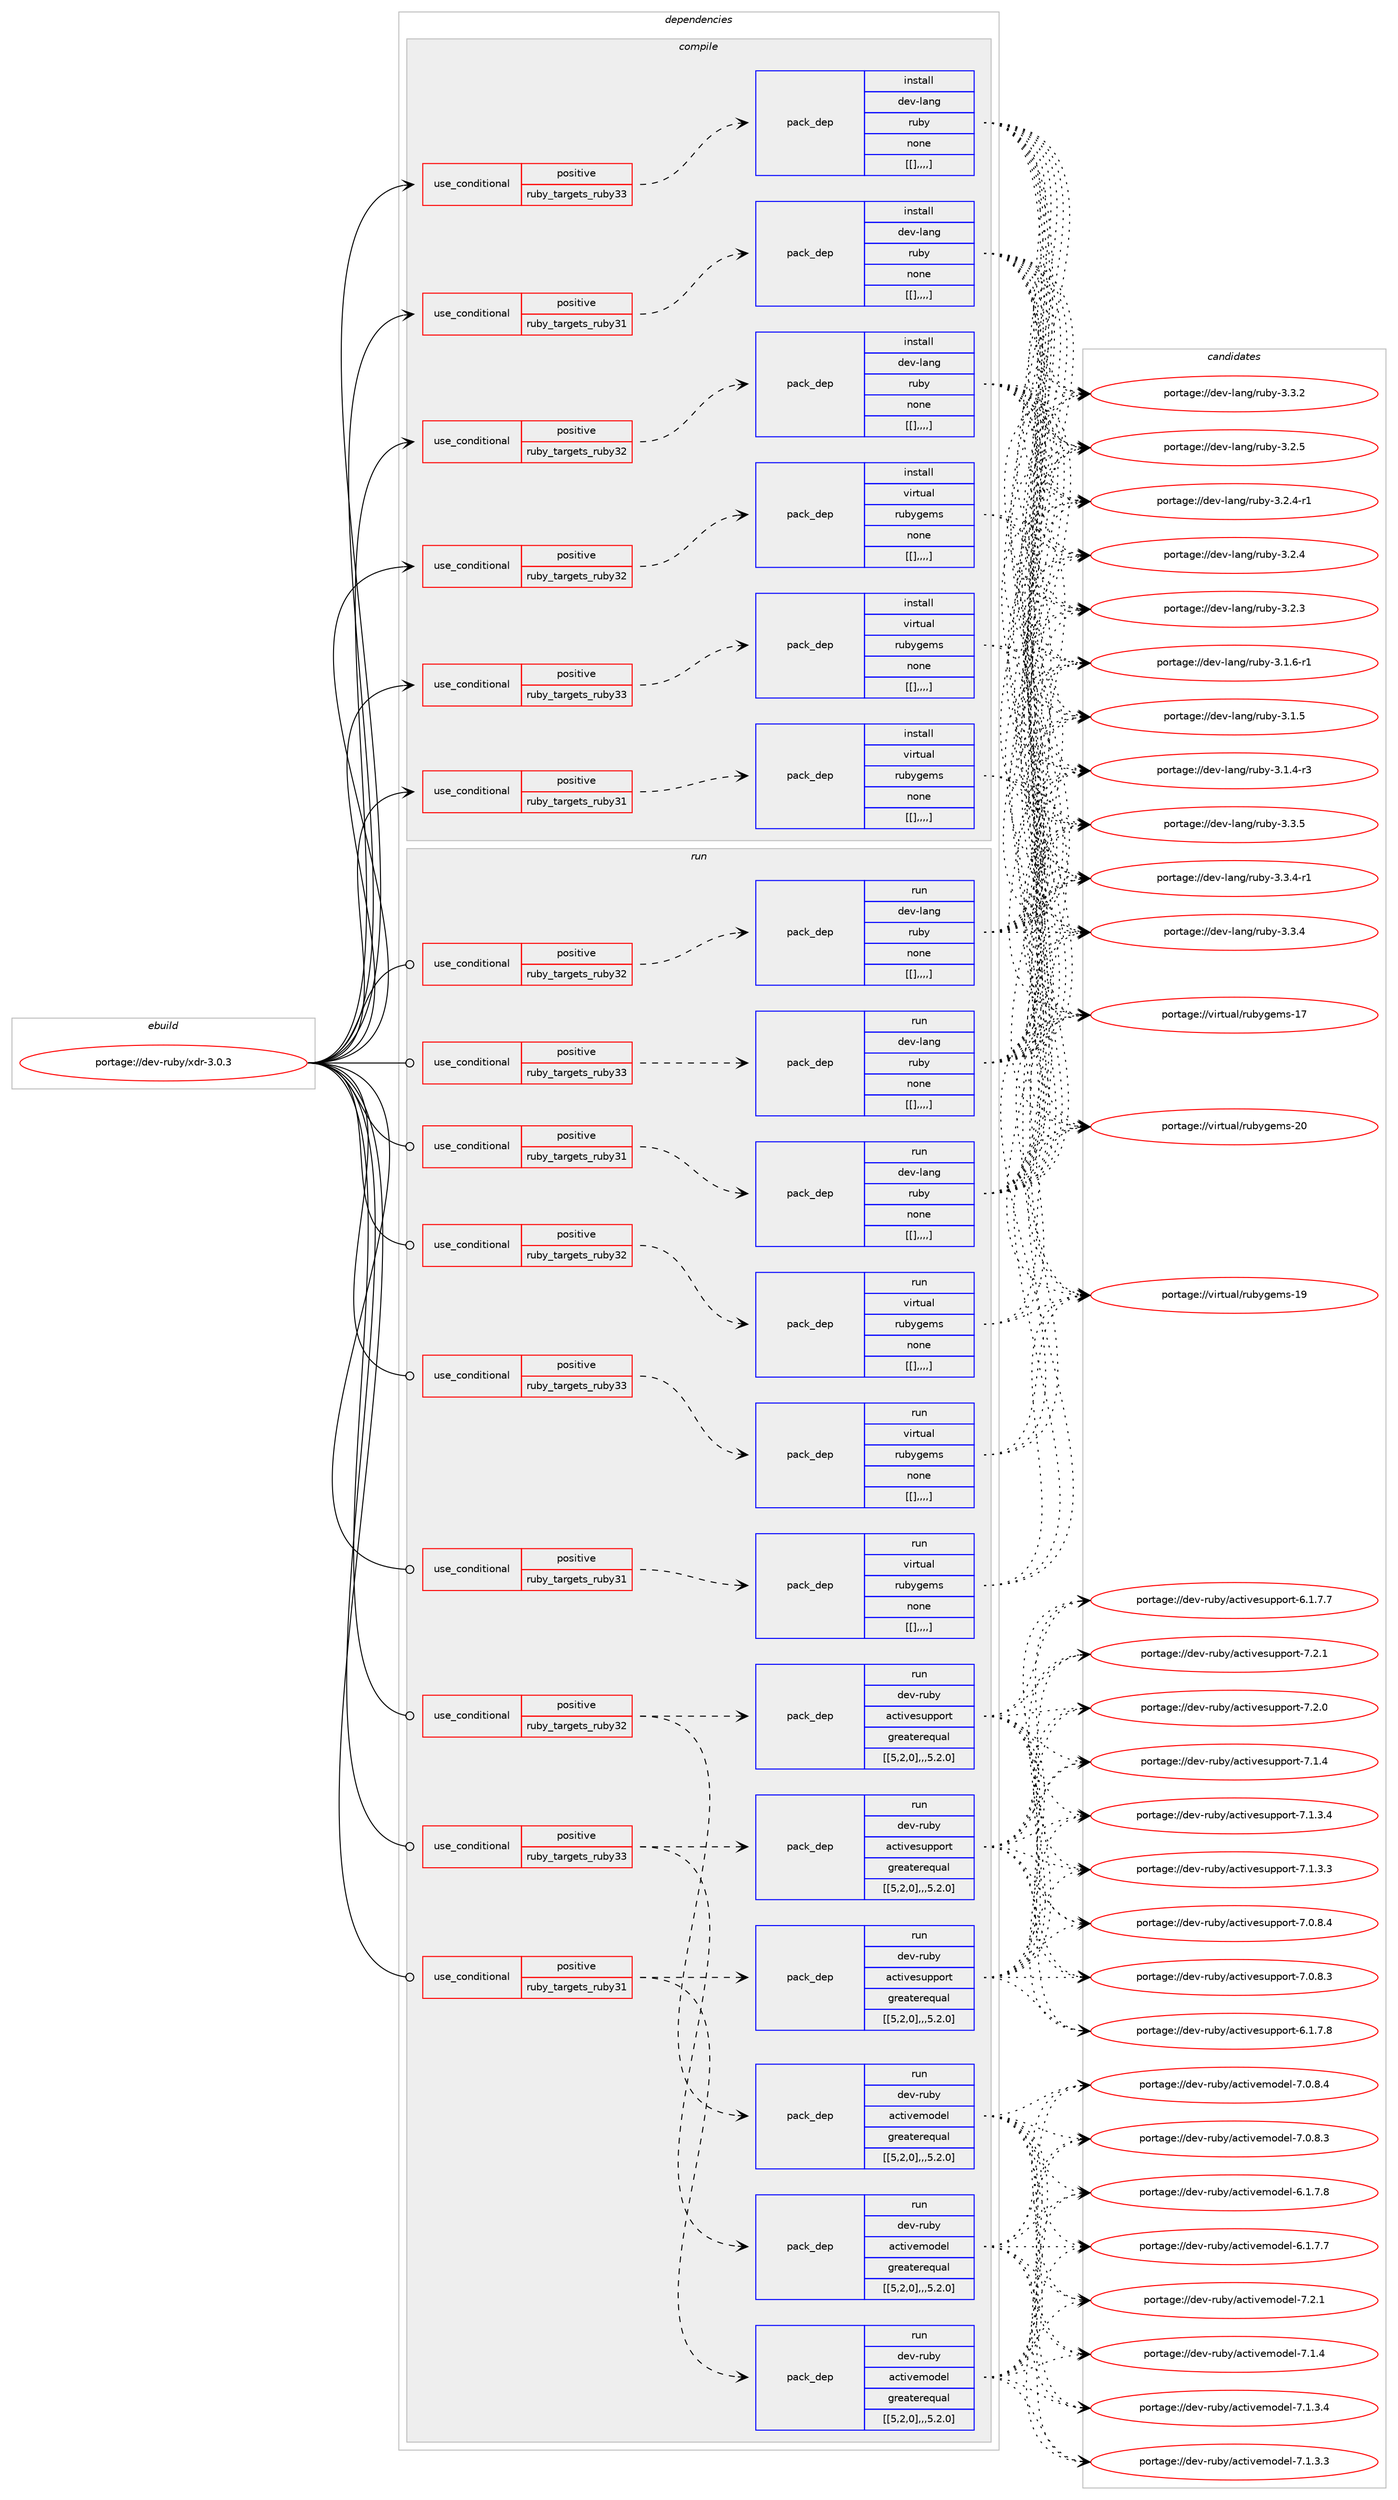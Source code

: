 digraph prolog {

# *************
# Graph options
# *************

newrank=true;
concentrate=true;
compound=true;
graph [rankdir=LR,fontname=Helvetica,fontsize=10,ranksep=1.5];#, ranksep=2.5, nodesep=0.2];
edge  [arrowhead=vee];
node  [fontname=Helvetica,fontsize=10];

# **********
# The ebuild
# **********

subgraph cluster_leftcol {
color=gray;
label=<<i>ebuild</i>>;
id [label="portage://dev-ruby/xdr-3.0.3", color=red, width=4, href="../dev-ruby/xdr-3.0.3.svg"];
}

# ****************
# The dependencies
# ****************

subgraph cluster_midcol {
color=gray;
label=<<i>dependencies</i>>;
subgraph cluster_compile {
fillcolor="#eeeeee";
style=filled;
label=<<i>compile</i>>;
subgraph cond60520 {
dependency211594 [label=<<TABLE BORDER="0" CELLBORDER="1" CELLSPACING="0" CELLPADDING="4"><TR><TD ROWSPAN="3" CELLPADDING="10">use_conditional</TD></TR><TR><TD>positive</TD></TR><TR><TD>ruby_targets_ruby31</TD></TR></TABLE>>, shape=none, color=red];
subgraph pack149691 {
dependency211595 [label=<<TABLE BORDER="0" CELLBORDER="1" CELLSPACING="0" CELLPADDING="4" WIDTH="220"><TR><TD ROWSPAN="6" CELLPADDING="30">pack_dep</TD></TR><TR><TD WIDTH="110">install</TD></TR><TR><TD>dev-lang</TD></TR><TR><TD>ruby</TD></TR><TR><TD>none</TD></TR><TR><TD>[[],,,,]</TD></TR></TABLE>>, shape=none, color=blue];
}
dependency211594:e -> dependency211595:w [weight=20,style="dashed",arrowhead="vee"];
}
id:e -> dependency211594:w [weight=20,style="solid",arrowhead="vee"];
subgraph cond60521 {
dependency211596 [label=<<TABLE BORDER="0" CELLBORDER="1" CELLSPACING="0" CELLPADDING="4"><TR><TD ROWSPAN="3" CELLPADDING="10">use_conditional</TD></TR><TR><TD>positive</TD></TR><TR><TD>ruby_targets_ruby31</TD></TR></TABLE>>, shape=none, color=red];
subgraph pack149692 {
dependency211597 [label=<<TABLE BORDER="0" CELLBORDER="1" CELLSPACING="0" CELLPADDING="4" WIDTH="220"><TR><TD ROWSPAN="6" CELLPADDING="30">pack_dep</TD></TR><TR><TD WIDTH="110">install</TD></TR><TR><TD>virtual</TD></TR><TR><TD>rubygems</TD></TR><TR><TD>none</TD></TR><TR><TD>[[],,,,]</TD></TR></TABLE>>, shape=none, color=blue];
}
dependency211596:e -> dependency211597:w [weight=20,style="dashed",arrowhead="vee"];
}
id:e -> dependency211596:w [weight=20,style="solid",arrowhead="vee"];
subgraph cond60522 {
dependency211598 [label=<<TABLE BORDER="0" CELLBORDER="1" CELLSPACING="0" CELLPADDING="4"><TR><TD ROWSPAN="3" CELLPADDING="10">use_conditional</TD></TR><TR><TD>positive</TD></TR><TR><TD>ruby_targets_ruby32</TD></TR></TABLE>>, shape=none, color=red];
subgraph pack149693 {
dependency211599 [label=<<TABLE BORDER="0" CELLBORDER="1" CELLSPACING="0" CELLPADDING="4" WIDTH="220"><TR><TD ROWSPAN="6" CELLPADDING="30">pack_dep</TD></TR><TR><TD WIDTH="110">install</TD></TR><TR><TD>dev-lang</TD></TR><TR><TD>ruby</TD></TR><TR><TD>none</TD></TR><TR><TD>[[],,,,]</TD></TR></TABLE>>, shape=none, color=blue];
}
dependency211598:e -> dependency211599:w [weight=20,style="dashed",arrowhead="vee"];
}
id:e -> dependency211598:w [weight=20,style="solid",arrowhead="vee"];
subgraph cond60523 {
dependency211600 [label=<<TABLE BORDER="0" CELLBORDER="1" CELLSPACING="0" CELLPADDING="4"><TR><TD ROWSPAN="3" CELLPADDING="10">use_conditional</TD></TR><TR><TD>positive</TD></TR><TR><TD>ruby_targets_ruby32</TD></TR></TABLE>>, shape=none, color=red];
subgraph pack149694 {
dependency211601 [label=<<TABLE BORDER="0" CELLBORDER="1" CELLSPACING="0" CELLPADDING="4" WIDTH="220"><TR><TD ROWSPAN="6" CELLPADDING="30">pack_dep</TD></TR><TR><TD WIDTH="110">install</TD></TR><TR><TD>virtual</TD></TR><TR><TD>rubygems</TD></TR><TR><TD>none</TD></TR><TR><TD>[[],,,,]</TD></TR></TABLE>>, shape=none, color=blue];
}
dependency211600:e -> dependency211601:w [weight=20,style="dashed",arrowhead="vee"];
}
id:e -> dependency211600:w [weight=20,style="solid",arrowhead="vee"];
subgraph cond60524 {
dependency211602 [label=<<TABLE BORDER="0" CELLBORDER="1" CELLSPACING="0" CELLPADDING="4"><TR><TD ROWSPAN="3" CELLPADDING="10">use_conditional</TD></TR><TR><TD>positive</TD></TR><TR><TD>ruby_targets_ruby33</TD></TR></TABLE>>, shape=none, color=red];
subgraph pack149695 {
dependency211603 [label=<<TABLE BORDER="0" CELLBORDER="1" CELLSPACING="0" CELLPADDING="4" WIDTH="220"><TR><TD ROWSPAN="6" CELLPADDING="30">pack_dep</TD></TR><TR><TD WIDTH="110">install</TD></TR><TR><TD>dev-lang</TD></TR><TR><TD>ruby</TD></TR><TR><TD>none</TD></TR><TR><TD>[[],,,,]</TD></TR></TABLE>>, shape=none, color=blue];
}
dependency211602:e -> dependency211603:w [weight=20,style="dashed",arrowhead="vee"];
}
id:e -> dependency211602:w [weight=20,style="solid",arrowhead="vee"];
subgraph cond60525 {
dependency211604 [label=<<TABLE BORDER="0" CELLBORDER="1" CELLSPACING="0" CELLPADDING="4"><TR><TD ROWSPAN="3" CELLPADDING="10">use_conditional</TD></TR><TR><TD>positive</TD></TR><TR><TD>ruby_targets_ruby33</TD></TR></TABLE>>, shape=none, color=red];
subgraph pack149696 {
dependency211605 [label=<<TABLE BORDER="0" CELLBORDER="1" CELLSPACING="0" CELLPADDING="4" WIDTH="220"><TR><TD ROWSPAN="6" CELLPADDING="30">pack_dep</TD></TR><TR><TD WIDTH="110">install</TD></TR><TR><TD>virtual</TD></TR><TR><TD>rubygems</TD></TR><TR><TD>none</TD></TR><TR><TD>[[],,,,]</TD></TR></TABLE>>, shape=none, color=blue];
}
dependency211604:e -> dependency211605:w [weight=20,style="dashed",arrowhead="vee"];
}
id:e -> dependency211604:w [weight=20,style="solid",arrowhead="vee"];
}
subgraph cluster_compileandrun {
fillcolor="#eeeeee";
style=filled;
label=<<i>compile and run</i>>;
}
subgraph cluster_run {
fillcolor="#eeeeee";
style=filled;
label=<<i>run</i>>;
subgraph cond60526 {
dependency211606 [label=<<TABLE BORDER="0" CELLBORDER="1" CELLSPACING="0" CELLPADDING="4"><TR><TD ROWSPAN="3" CELLPADDING="10">use_conditional</TD></TR><TR><TD>positive</TD></TR><TR><TD>ruby_targets_ruby31</TD></TR></TABLE>>, shape=none, color=red];
subgraph pack149697 {
dependency211607 [label=<<TABLE BORDER="0" CELLBORDER="1" CELLSPACING="0" CELLPADDING="4" WIDTH="220"><TR><TD ROWSPAN="6" CELLPADDING="30">pack_dep</TD></TR><TR><TD WIDTH="110">run</TD></TR><TR><TD>dev-lang</TD></TR><TR><TD>ruby</TD></TR><TR><TD>none</TD></TR><TR><TD>[[],,,,]</TD></TR></TABLE>>, shape=none, color=blue];
}
dependency211606:e -> dependency211607:w [weight=20,style="dashed",arrowhead="vee"];
}
id:e -> dependency211606:w [weight=20,style="solid",arrowhead="odot"];
subgraph cond60527 {
dependency211608 [label=<<TABLE BORDER="0" CELLBORDER="1" CELLSPACING="0" CELLPADDING="4"><TR><TD ROWSPAN="3" CELLPADDING="10">use_conditional</TD></TR><TR><TD>positive</TD></TR><TR><TD>ruby_targets_ruby31</TD></TR></TABLE>>, shape=none, color=red];
subgraph pack149698 {
dependency211609 [label=<<TABLE BORDER="0" CELLBORDER="1" CELLSPACING="0" CELLPADDING="4" WIDTH="220"><TR><TD ROWSPAN="6" CELLPADDING="30">pack_dep</TD></TR><TR><TD WIDTH="110">run</TD></TR><TR><TD>dev-ruby</TD></TR><TR><TD>activemodel</TD></TR><TR><TD>greaterequal</TD></TR><TR><TD>[[5,2,0],,,5.2.0]</TD></TR></TABLE>>, shape=none, color=blue];
}
dependency211608:e -> dependency211609:w [weight=20,style="dashed",arrowhead="vee"];
subgraph pack149699 {
dependency211610 [label=<<TABLE BORDER="0" CELLBORDER="1" CELLSPACING="0" CELLPADDING="4" WIDTH="220"><TR><TD ROWSPAN="6" CELLPADDING="30">pack_dep</TD></TR><TR><TD WIDTH="110">run</TD></TR><TR><TD>dev-ruby</TD></TR><TR><TD>activesupport</TD></TR><TR><TD>greaterequal</TD></TR><TR><TD>[[5,2,0],,,5.2.0]</TD></TR></TABLE>>, shape=none, color=blue];
}
dependency211608:e -> dependency211610:w [weight=20,style="dashed",arrowhead="vee"];
}
id:e -> dependency211608:w [weight=20,style="solid",arrowhead="odot"];
subgraph cond60528 {
dependency211611 [label=<<TABLE BORDER="0" CELLBORDER="1" CELLSPACING="0" CELLPADDING="4"><TR><TD ROWSPAN="3" CELLPADDING="10">use_conditional</TD></TR><TR><TD>positive</TD></TR><TR><TD>ruby_targets_ruby31</TD></TR></TABLE>>, shape=none, color=red];
subgraph pack149700 {
dependency211612 [label=<<TABLE BORDER="0" CELLBORDER="1" CELLSPACING="0" CELLPADDING="4" WIDTH="220"><TR><TD ROWSPAN="6" CELLPADDING="30">pack_dep</TD></TR><TR><TD WIDTH="110">run</TD></TR><TR><TD>virtual</TD></TR><TR><TD>rubygems</TD></TR><TR><TD>none</TD></TR><TR><TD>[[],,,,]</TD></TR></TABLE>>, shape=none, color=blue];
}
dependency211611:e -> dependency211612:w [weight=20,style="dashed",arrowhead="vee"];
}
id:e -> dependency211611:w [weight=20,style="solid",arrowhead="odot"];
subgraph cond60529 {
dependency211613 [label=<<TABLE BORDER="0" CELLBORDER="1" CELLSPACING="0" CELLPADDING="4"><TR><TD ROWSPAN="3" CELLPADDING="10">use_conditional</TD></TR><TR><TD>positive</TD></TR><TR><TD>ruby_targets_ruby32</TD></TR></TABLE>>, shape=none, color=red];
subgraph pack149701 {
dependency211614 [label=<<TABLE BORDER="0" CELLBORDER="1" CELLSPACING="0" CELLPADDING="4" WIDTH="220"><TR><TD ROWSPAN="6" CELLPADDING="30">pack_dep</TD></TR><TR><TD WIDTH="110">run</TD></TR><TR><TD>dev-lang</TD></TR><TR><TD>ruby</TD></TR><TR><TD>none</TD></TR><TR><TD>[[],,,,]</TD></TR></TABLE>>, shape=none, color=blue];
}
dependency211613:e -> dependency211614:w [weight=20,style="dashed",arrowhead="vee"];
}
id:e -> dependency211613:w [weight=20,style="solid",arrowhead="odot"];
subgraph cond60530 {
dependency211615 [label=<<TABLE BORDER="0" CELLBORDER="1" CELLSPACING="0" CELLPADDING="4"><TR><TD ROWSPAN="3" CELLPADDING="10">use_conditional</TD></TR><TR><TD>positive</TD></TR><TR><TD>ruby_targets_ruby32</TD></TR></TABLE>>, shape=none, color=red];
subgraph pack149702 {
dependency211616 [label=<<TABLE BORDER="0" CELLBORDER="1" CELLSPACING="0" CELLPADDING="4" WIDTH="220"><TR><TD ROWSPAN="6" CELLPADDING="30">pack_dep</TD></TR><TR><TD WIDTH="110">run</TD></TR><TR><TD>dev-ruby</TD></TR><TR><TD>activemodel</TD></TR><TR><TD>greaterequal</TD></TR><TR><TD>[[5,2,0],,,5.2.0]</TD></TR></TABLE>>, shape=none, color=blue];
}
dependency211615:e -> dependency211616:w [weight=20,style="dashed",arrowhead="vee"];
subgraph pack149703 {
dependency211617 [label=<<TABLE BORDER="0" CELLBORDER="1" CELLSPACING="0" CELLPADDING="4" WIDTH="220"><TR><TD ROWSPAN="6" CELLPADDING="30">pack_dep</TD></TR><TR><TD WIDTH="110">run</TD></TR><TR><TD>dev-ruby</TD></TR><TR><TD>activesupport</TD></TR><TR><TD>greaterequal</TD></TR><TR><TD>[[5,2,0],,,5.2.0]</TD></TR></TABLE>>, shape=none, color=blue];
}
dependency211615:e -> dependency211617:w [weight=20,style="dashed",arrowhead="vee"];
}
id:e -> dependency211615:w [weight=20,style="solid",arrowhead="odot"];
subgraph cond60531 {
dependency211618 [label=<<TABLE BORDER="0" CELLBORDER="1" CELLSPACING="0" CELLPADDING="4"><TR><TD ROWSPAN="3" CELLPADDING="10">use_conditional</TD></TR><TR><TD>positive</TD></TR><TR><TD>ruby_targets_ruby32</TD></TR></TABLE>>, shape=none, color=red];
subgraph pack149704 {
dependency211619 [label=<<TABLE BORDER="0" CELLBORDER="1" CELLSPACING="0" CELLPADDING="4" WIDTH="220"><TR><TD ROWSPAN="6" CELLPADDING="30">pack_dep</TD></TR><TR><TD WIDTH="110">run</TD></TR><TR><TD>virtual</TD></TR><TR><TD>rubygems</TD></TR><TR><TD>none</TD></TR><TR><TD>[[],,,,]</TD></TR></TABLE>>, shape=none, color=blue];
}
dependency211618:e -> dependency211619:w [weight=20,style="dashed",arrowhead="vee"];
}
id:e -> dependency211618:w [weight=20,style="solid",arrowhead="odot"];
subgraph cond60532 {
dependency211620 [label=<<TABLE BORDER="0" CELLBORDER="1" CELLSPACING="0" CELLPADDING="4"><TR><TD ROWSPAN="3" CELLPADDING="10">use_conditional</TD></TR><TR><TD>positive</TD></TR><TR><TD>ruby_targets_ruby33</TD></TR></TABLE>>, shape=none, color=red];
subgraph pack149705 {
dependency211621 [label=<<TABLE BORDER="0" CELLBORDER="1" CELLSPACING="0" CELLPADDING="4" WIDTH="220"><TR><TD ROWSPAN="6" CELLPADDING="30">pack_dep</TD></TR><TR><TD WIDTH="110">run</TD></TR><TR><TD>dev-lang</TD></TR><TR><TD>ruby</TD></TR><TR><TD>none</TD></TR><TR><TD>[[],,,,]</TD></TR></TABLE>>, shape=none, color=blue];
}
dependency211620:e -> dependency211621:w [weight=20,style="dashed",arrowhead="vee"];
}
id:e -> dependency211620:w [weight=20,style="solid",arrowhead="odot"];
subgraph cond60533 {
dependency211622 [label=<<TABLE BORDER="0" CELLBORDER="1" CELLSPACING="0" CELLPADDING="4"><TR><TD ROWSPAN="3" CELLPADDING="10">use_conditional</TD></TR><TR><TD>positive</TD></TR><TR><TD>ruby_targets_ruby33</TD></TR></TABLE>>, shape=none, color=red];
subgraph pack149706 {
dependency211623 [label=<<TABLE BORDER="0" CELLBORDER="1" CELLSPACING="0" CELLPADDING="4" WIDTH="220"><TR><TD ROWSPAN="6" CELLPADDING="30">pack_dep</TD></TR><TR><TD WIDTH="110">run</TD></TR><TR><TD>dev-ruby</TD></TR><TR><TD>activemodel</TD></TR><TR><TD>greaterequal</TD></TR><TR><TD>[[5,2,0],,,5.2.0]</TD></TR></TABLE>>, shape=none, color=blue];
}
dependency211622:e -> dependency211623:w [weight=20,style="dashed",arrowhead="vee"];
subgraph pack149707 {
dependency211624 [label=<<TABLE BORDER="0" CELLBORDER="1" CELLSPACING="0" CELLPADDING="4" WIDTH="220"><TR><TD ROWSPAN="6" CELLPADDING="30">pack_dep</TD></TR><TR><TD WIDTH="110">run</TD></TR><TR><TD>dev-ruby</TD></TR><TR><TD>activesupport</TD></TR><TR><TD>greaterequal</TD></TR><TR><TD>[[5,2,0],,,5.2.0]</TD></TR></TABLE>>, shape=none, color=blue];
}
dependency211622:e -> dependency211624:w [weight=20,style="dashed",arrowhead="vee"];
}
id:e -> dependency211622:w [weight=20,style="solid",arrowhead="odot"];
subgraph cond60534 {
dependency211625 [label=<<TABLE BORDER="0" CELLBORDER="1" CELLSPACING="0" CELLPADDING="4"><TR><TD ROWSPAN="3" CELLPADDING="10">use_conditional</TD></TR><TR><TD>positive</TD></TR><TR><TD>ruby_targets_ruby33</TD></TR></TABLE>>, shape=none, color=red];
subgraph pack149708 {
dependency211626 [label=<<TABLE BORDER="0" CELLBORDER="1" CELLSPACING="0" CELLPADDING="4" WIDTH="220"><TR><TD ROWSPAN="6" CELLPADDING="30">pack_dep</TD></TR><TR><TD WIDTH="110">run</TD></TR><TR><TD>virtual</TD></TR><TR><TD>rubygems</TD></TR><TR><TD>none</TD></TR><TR><TD>[[],,,,]</TD></TR></TABLE>>, shape=none, color=blue];
}
dependency211625:e -> dependency211626:w [weight=20,style="dashed",arrowhead="vee"];
}
id:e -> dependency211625:w [weight=20,style="solid",arrowhead="odot"];
}
}

# **************
# The candidates
# **************

subgraph cluster_choices {
rank=same;
color=gray;
label=<<i>candidates</i>>;

subgraph choice149691 {
color=black;
nodesep=1;
choice10010111845108971101034711411798121455146514653 [label="portage://dev-lang/ruby-3.3.5", color=red, width=4,href="../dev-lang/ruby-3.3.5.svg"];
choice100101118451089711010347114117981214551465146524511449 [label="portage://dev-lang/ruby-3.3.4-r1", color=red, width=4,href="../dev-lang/ruby-3.3.4-r1.svg"];
choice10010111845108971101034711411798121455146514652 [label="portage://dev-lang/ruby-3.3.4", color=red, width=4,href="../dev-lang/ruby-3.3.4.svg"];
choice10010111845108971101034711411798121455146514650 [label="portage://dev-lang/ruby-3.3.2", color=red, width=4,href="../dev-lang/ruby-3.3.2.svg"];
choice10010111845108971101034711411798121455146504653 [label="portage://dev-lang/ruby-3.2.5", color=red, width=4,href="../dev-lang/ruby-3.2.5.svg"];
choice100101118451089711010347114117981214551465046524511449 [label="portage://dev-lang/ruby-3.2.4-r1", color=red, width=4,href="../dev-lang/ruby-3.2.4-r1.svg"];
choice10010111845108971101034711411798121455146504652 [label="portage://dev-lang/ruby-3.2.4", color=red, width=4,href="../dev-lang/ruby-3.2.4.svg"];
choice10010111845108971101034711411798121455146504651 [label="portage://dev-lang/ruby-3.2.3", color=red, width=4,href="../dev-lang/ruby-3.2.3.svg"];
choice100101118451089711010347114117981214551464946544511449 [label="portage://dev-lang/ruby-3.1.6-r1", color=red, width=4,href="../dev-lang/ruby-3.1.6-r1.svg"];
choice10010111845108971101034711411798121455146494653 [label="portage://dev-lang/ruby-3.1.5", color=red, width=4,href="../dev-lang/ruby-3.1.5.svg"];
choice100101118451089711010347114117981214551464946524511451 [label="portage://dev-lang/ruby-3.1.4-r3", color=red, width=4,href="../dev-lang/ruby-3.1.4-r3.svg"];
dependency211595:e -> choice10010111845108971101034711411798121455146514653:w [style=dotted,weight="100"];
dependency211595:e -> choice100101118451089711010347114117981214551465146524511449:w [style=dotted,weight="100"];
dependency211595:e -> choice10010111845108971101034711411798121455146514652:w [style=dotted,weight="100"];
dependency211595:e -> choice10010111845108971101034711411798121455146514650:w [style=dotted,weight="100"];
dependency211595:e -> choice10010111845108971101034711411798121455146504653:w [style=dotted,weight="100"];
dependency211595:e -> choice100101118451089711010347114117981214551465046524511449:w [style=dotted,weight="100"];
dependency211595:e -> choice10010111845108971101034711411798121455146504652:w [style=dotted,weight="100"];
dependency211595:e -> choice10010111845108971101034711411798121455146504651:w [style=dotted,weight="100"];
dependency211595:e -> choice100101118451089711010347114117981214551464946544511449:w [style=dotted,weight="100"];
dependency211595:e -> choice10010111845108971101034711411798121455146494653:w [style=dotted,weight="100"];
dependency211595:e -> choice100101118451089711010347114117981214551464946524511451:w [style=dotted,weight="100"];
}
subgraph choice149692 {
color=black;
nodesep=1;
choice118105114116117971084711411798121103101109115455048 [label="portage://virtual/rubygems-20", color=red, width=4,href="../virtual/rubygems-20.svg"];
choice118105114116117971084711411798121103101109115454957 [label="portage://virtual/rubygems-19", color=red, width=4,href="../virtual/rubygems-19.svg"];
choice118105114116117971084711411798121103101109115454955 [label="portage://virtual/rubygems-17", color=red, width=4,href="../virtual/rubygems-17.svg"];
dependency211597:e -> choice118105114116117971084711411798121103101109115455048:w [style=dotted,weight="100"];
dependency211597:e -> choice118105114116117971084711411798121103101109115454957:w [style=dotted,weight="100"];
dependency211597:e -> choice118105114116117971084711411798121103101109115454955:w [style=dotted,weight="100"];
}
subgraph choice149693 {
color=black;
nodesep=1;
choice10010111845108971101034711411798121455146514653 [label="portage://dev-lang/ruby-3.3.5", color=red, width=4,href="../dev-lang/ruby-3.3.5.svg"];
choice100101118451089711010347114117981214551465146524511449 [label="portage://dev-lang/ruby-3.3.4-r1", color=red, width=4,href="../dev-lang/ruby-3.3.4-r1.svg"];
choice10010111845108971101034711411798121455146514652 [label="portage://dev-lang/ruby-3.3.4", color=red, width=4,href="../dev-lang/ruby-3.3.4.svg"];
choice10010111845108971101034711411798121455146514650 [label="portage://dev-lang/ruby-3.3.2", color=red, width=4,href="../dev-lang/ruby-3.3.2.svg"];
choice10010111845108971101034711411798121455146504653 [label="portage://dev-lang/ruby-3.2.5", color=red, width=4,href="../dev-lang/ruby-3.2.5.svg"];
choice100101118451089711010347114117981214551465046524511449 [label="portage://dev-lang/ruby-3.2.4-r1", color=red, width=4,href="../dev-lang/ruby-3.2.4-r1.svg"];
choice10010111845108971101034711411798121455146504652 [label="portage://dev-lang/ruby-3.2.4", color=red, width=4,href="../dev-lang/ruby-3.2.4.svg"];
choice10010111845108971101034711411798121455146504651 [label="portage://dev-lang/ruby-3.2.3", color=red, width=4,href="../dev-lang/ruby-3.2.3.svg"];
choice100101118451089711010347114117981214551464946544511449 [label="portage://dev-lang/ruby-3.1.6-r1", color=red, width=4,href="../dev-lang/ruby-3.1.6-r1.svg"];
choice10010111845108971101034711411798121455146494653 [label="portage://dev-lang/ruby-3.1.5", color=red, width=4,href="../dev-lang/ruby-3.1.5.svg"];
choice100101118451089711010347114117981214551464946524511451 [label="portage://dev-lang/ruby-3.1.4-r3", color=red, width=4,href="../dev-lang/ruby-3.1.4-r3.svg"];
dependency211599:e -> choice10010111845108971101034711411798121455146514653:w [style=dotted,weight="100"];
dependency211599:e -> choice100101118451089711010347114117981214551465146524511449:w [style=dotted,weight="100"];
dependency211599:e -> choice10010111845108971101034711411798121455146514652:w [style=dotted,weight="100"];
dependency211599:e -> choice10010111845108971101034711411798121455146514650:w [style=dotted,weight="100"];
dependency211599:e -> choice10010111845108971101034711411798121455146504653:w [style=dotted,weight="100"];
dependency211599:e -> choice100101118451089711010347114117981214551465046524511449:w [style=dotted,weight="100"];
dependency211599:e -> choice10010111845108971101034711411798121455146504652:w [style=dotted,weight="100"];
dependency211599:e -> choice10010111845108971101034711411798121455146504651:w [style=dotted,weight="100"];
dependency211599:e -> choice100101118451089711010347114117981214551464946544511449:w [style=dotted,weight="100"];
dependency211599:e -> choice10010111845108971101034711411798121455146494653:w [style=dotted,weight="100"];
dependency211599:e -> choice100101118451089711010347114117981214551464946524511451:w [style=dotted,weight="100"];
}
subgraph choice149694 {
color=black;
nodesep=1;
choice118105114116117971084711411798121103101109115455048 [label="portage://virtual/rubygems-20", color=red, width=4,href="../virtual/rubygems-20.svg"];
choice118105114116117971084711411798121103101109115454957 [label="portage://virtual/rubygems-19", color=red, width=4,href="../virtual/rubygems-19.svg"];
choice118105114116117971084711411798121103101109115454955 [label="portage://virtual/rubygems-17", color=red, width=4,href="../virtual/rubygems-17.svg"];
dependency211601:e -> choice118105114116117971084711411798121103101109115455048:w [style=dotted,weight="100"];
dependency211601:e -> choice118105114116117971084711411798121103101109115454957:w [style=dotted,weight="100"];
dependency211601:e -> choice118105114116117971084711411798121103101109115454955:w [style=dotted,weight="100"];
}
subgraph choice149695 {
color=black;
nodesep=1;
choice10010111845108971101034711411798121455146514653 [label="portage://dev-lang/ruby-3.3.5", color=red, width=4,href="../dev-lang/ruby-3.3.5.svg"];
choice100101118451089711010347114117981214551465146524511449 [label="portage://dev-lang/ruby-3.3.4-r1", color=red, width=4,href="../dev-lang/ruby-3.3.4-r1.svg"];
choice10010111845108971101034711411798121455146514652 [label="portage://dev-lang/ruby-3.3.4", color=red, width=4,href="../dev-lang/ruby-3.3.4.svg"];
choice10010111845108971101034711411798121455146514650 [label="portage://dev-lang/ruby-3.3.2", color=red, width=4,href="../dev-lang/ruby-3.3.2.svg"];
choice10010111845108971101034711411798121455146504653 [label="portage://dev-lang/ruby-3.2.5", color=red, width=4,href="../dev-lang/ruby-3.2.5.svg"];
choice100101118451089711010347114117981214551465046524511449 [label="portage://dev-lang/ruby-3.2.4-r1", color=red, width=4,href="../dev-lang/ruby-3.2.4-r1.svg"];
choice10010111845108971101034711411798121455146504652 [label="portage://dev-lang/ruby-3.2.4", color=red, width=4,href="../dev-lang/ruby-3.2.4.svg"];
choice10010111845108971101034711411798121455146504651 [label="portage://dev-lang/ruby-3.2.3", color=red, width=4,href="../dev-lang/ruby-3.2.3.svg"];
choice100101118451089711010347114117981214551464946544511449 [label="portage://dev-lang/ruby-3.1.6-r1", color=red, width=4,href="../dev-lang/ruby-3.1.6-r1.svg"];
choice10010111845108971101034711411798121455146494653 [label="portage://dev-lang/ruby-3.1.5", color=red, width=4,href="../dev-lang/ruby-3.1.5.svg"];
choice100101118451089711010347114117981214551464946524511451 [label="portage://dev-lang/ruby-3.1.4-r3", color=red, width=4,href="../dev-lang/ruby-3.1.4-r3.svg"];
dependency211603:e -> choice10010111845108971101034711411798121455146514653:w [style=dotted,weight="100"];
dependency211603:e -> choice100101118451089711010347114117981214551465146524511449:w [style=dotted,weight="100"];
dependency211603:e -> choice10010111845108971101034711411798121455146514652:w [style=dotted,weight="100"];
dependency211603:e -> choice10010111845108971101034711411798121455146514650:w [style=dotted,weight="100"];
dependency211603:e -> choice10010111845108971101034711411798121455146504653:w [style=dotted,weight="100"];
dependency211603:e -> choice100101118451089711010347114117981214551465046524511449:w [style=dotted,weight="100"];
dependency211603:e -> choice10010111845108971101034711411798121455146504652:w [style=dotted,weight="100"];
dependency211603:e -> choice10010111845108971101034711411798121455146504651:w [style=dotted,weight="100"];
dependency211603:e -> choice100101118451089711010347114117981214551464946544511449:w [style=dotted,weight="100"];
dependency211603:e -> choice10010111845108971101034711411798121455146494653:w [style=dotted,weight="100"];
dependency211603:e -> choice100101118451089711010347114117981214551464946524511451:w [style=dotted,weight="100"];
}
subgraph choice149696 {
color=black;
nodesep=1;
choice118105114116117971084711411798121103101109115455048 [label="portage://virtual/rubygems-20", color=red, width=4,href="../virtual/rubygems-20.svg"];
choice118105114116117971084711411798121103101109115454957 [label="portage://virtual/rubygems-19", color=red, width=4,href="../virtual/rubygems-19.svg"];
choice118105114116117971084711411798121103101109115454955 [label="portage://virtual/rubygems-17", color=red, width=4,href="../virtual/rubygems-17.svg"];
dependency211605:e -> choice118105114116117971084711411798121103101109115455048:w [style=dotted,weight="100"];
dependency211605:e -> choice118105114116117971084711411798121103101109115454957:w [style=dotted,weight="100"];
dependency211605:e -> choice118105114116117971084711411798121103101109115454955:w [style=dotted,weight="100"];
}
subgraph choice149697 {
color=black;
nodesep=1;
choice10010111845108971101034711411798121455146514653 [label="portage://dev-lang/ruby-3.3.5", color=red, width=4,href="../dev-lang/ruby-3.3.5.svg"];
choice100101118451089711010347114117981214551465146524511449 [label="portage://dev-lang/ruby-3.3.4-r1", color=red, width=4,href="../dev-lang/ruby-3.3.4-r1.svg"];
choice10010111845108971101034711411798121455146514652 [label="portage://dev-lang/ruby-3.3.4", color=red, width=4,href="../dev-lang/ruby-3.3.4.svg"];
choice10010111845108971101034711411798121455146514650 [label="portage://dev-lang/ruby-3.3.2", color=red, width=4,href="../dev-lang/ruby-3.3.2.svg"];
choice10010111845108971101034711411798121455146504653 [label="portage://dev-lang/ruby-3.2.5", color=red, width=4,href="../dev-lang/ruby-3.2.5.svg"];
choice100101118451089711010347114117981214551465046524511449 [label="portage://dev-lang/ruby-3.2.4-r1", color=red, width=4,href="../dev-lang/ruby-3.2.4-r1.svg"];
choice10010111845108971101034711411798121455146504652 [label="portage://dev-lang/ruby-3.2.4", color=red, width=4,href="../dev-lang/ruby-3.2.4.svg"];
choice10010111845108971101034711411798121455146504651 [label="portage://dev-lang/ruby-3.2.3", color=red, width=4,href="../dev-lang/ruby-3.2.3.svg"];
choice100101118451089711010347114117981214551464946544511449 [label="portage://dev-lang/ruby-3.1.6-r1", color=red, width=4,href="../dev-lang/ruby-3.1.6-r1.svg"];
choice10010111845108971101034711411798121455146494653 [label="portage://dev-lang/ruby-3.1.5", color=red, width=4,href="../dev-lang/ruby-3.1.5.svg"];
choice100101118451089711010347114117981214551464946524511451 [label="portage://dev-lang/ruby-3.1.4-r3", color=red, width=4,href="../dev-lang/ruby-3.1.4-r3.svg"];
dependency211607:e -> choice10010111845108971101034711411798121455146514653:w [style=dotted,weight="100"];
dependency211607:e -> choice100101118451089711010347114117981214551465146524511449:w [style=dotted,weight="100"];
dependency211607:e -> choice10010111845108971101034711411798121455146514652:w [style=dotted,weight="100"];
dependency211607:e -> choice10010111845108971101034711411798121455146514650:w [style=dotted,weight="100"];
dependency211607:e -> choice10010111845108971101034711411798121455146504653:w [style=dotted,weight="100"];
dependency211607:e -> choice100101118451089711010347114117981214551465046524511449:w [style=dotted,weight="100"];
dependency211607:e -> choice10010111845108971101034711411798121455146504652:w [style=dotted,weight="100"];
dependency211607:e -> choice10010111845108971101034711411798121455146504651:w [style=dotted,weight="100"];
dependency211607:e -> choice100101118451089711010347114117981214551464946544511449:w [style=dotted,weight="100"];
dependency211607:e -> choice10010111845108971101034711411798121455146494653:w [style=dotted,weight="100"];
dependency211607:e -> choice100101118451089711010347114117981214551464946524511451:w [style=dotted,weight="100"];
}
subgraph choice149698 {
color=black;
nodesep=1;
choice1001011184511411798121479799116105118101109111100101108455546504649 [label="portage://dev-ruby/activemodel-7.2.1", color=red, width=4,href="../dev-ruby/activemodel-7.2.1.svg"];
choice1001011184511411798121479799116105118101109111100101108455546494652 [label="portage://dev-ruby/activemodel-7.1.4", color=red, width=4,href="../dev-ruby/activemodel-7.1.4.svg"];
choice10010111845114117981214797991161051181011091111001011084555464946514652 [label="portage://dev-ruby/activemodel-7.1.3.4", color=red, width=4,href="../dev-ruby/activemodel-7.1.3.4.svg"];
choice10010111845114117981214797991161051181011091111001011084555464946514651 [label="portage://dev-ruby/activemodel-7.1.3.3", color=red, width=4,href="../dev-ruby/activemodel-7.1.3.3.svg"];
choice10010111845114117981214797991161051181011091111001011084555464846564652 [label="portage://dev-ruby/activemodel-7.0.8.4", color=red, width=4,href="../dev-ruby/activemodel-7.0.8.4.svg"];
choice10010111845114117981214797991161051181011091111001011084555464846564651 [label="portage://dev-ruby/activemodel-7.0.8.3", color=red, width=4,href="../dev-ruby/activemodel-7.0.8.3.svg"];
choice10010111845114117981214797991161051181011091111001011084554464946554656 [label="portage://dev-ruby/activemodel-6.1.7.8", color=red, width=4,href="../dev-ruby/activemodel-6.1.7.8.svg"];
choice10010111845114117981214797991161051181011091111001011084554464946554655 [label="portage://dev-ruby/activemodel-6.1.7.7", color=red, width=4,href="../dev-ruby/activemodel-6.1.7.7.svg"];
dependency211609:e -> choice1001011184511411798121479799116105118101109111100101108455546504649:w [style=dotted,weight="100"];
dependency211609:e -> choice1001011184511411798121479799116105118101109111100101108455546494652:w [style=dotted,weight="100"];
dependency211609:e -> choice10010111845114117981214797991161051181011091111001011084555464946514652:w [style=dotted,weight="100"];
dependency211609:e -> choice10010111845114117981214797991161051181011091111001011084555464946514651:w [style=dotted,weight="100"];
dependency211609:e -> choice10010111845114117981214797991161051181011091111001011084555464846564652:w [style=dotted,weight="100"];
dependency211609:e -> choice10010111845114117981214797991161051181011091111001011084555464846564651:w [style=dotted,weight="100"];
dependency211609:e -> choice10010111845114117981214797991161051181011091111001011084554464946554656:w [style=dotted,weight="100"];
dependency211609:e -> choice10010111845114117981214797991161051181011091111001011084554464946554655:w [style=dotted,weight="100"];
}
subgraph choice149699 {
color=black;
nodesep=1;
choice1001011184511411798121479799116105118101115117112112111114116455546504649 [label="portage://dev-ruby/activesupport-7.2.1", color=red, width=4,href="../dev-ruby/activesupport-7.2.1.svg"];
choice1001011184511411798121479799116105118101115117112112111114116455546504648 [label="portage://dev-ruby/activesupport-7.2.0", color=red, width=4,href="../dev-ruby/activesupport-7.2.0.svg"];
choice1001011184511411798121479799116105118101115117112112111114116455546494652 [label="portage://dev-ruby/activesupport-7.1.4", color=red, width=4,href="../dev-ruby/activesupport-7.1.4.svg"];
choice10010111845114117981214797991161051181011151171121121111141164555464946514652 [label="portage://dev-ruby/activesupport-7.1.3.4", color=red, width=4,href="../dev-ruby/activesupport-7.1.3.4.svg"];
choice10010111845114117981214797991161051181011151171121121111141164555464946514651 [label="portage://dev-ruby/activesupport-7.1.3.3", color=red, width=4,href="../dev-ruby/activesupport-7.1.3.3.svg"];
choice10010111845114117981214797991161051181011151171121121111141164555464846564652 [label="portage://dev-ruby/activesupport-7.0.8.4", color=red, width=4,href="../dev-ruby/activesupport-7.0.8.4.svg"];
choice10010111845114117981214797991161051181011151171121121111141164555464846564651 [label="portage://dev-ruby/activesupport-7.0.8.3", color=red, width=4,href="../dev-ruby/activesupport-7.0.8.3.svg"];
choice10010111845114117981214797991161051181011151171121121111141164554464946554656 [label="portage://dev-ruby/activesupport-6.1.7.8", color=red, width=4,href="../dev-ruby/activesupport-6.1.7.8.svg"];
choice10010111845114117981214797991161051181011151171121121111141164554464946554655 [label="portage://dev-ruby/activesupport-6.1.7.7", color=red, width=4,href="../dev-ruby/activesupport-6.1.7.7.svg"];
dependency211610:e -> choice1001011184511411798121479799116105118101115117112112111114116455546504649:w [style=dotted,weight="100"];
dependency211610:e -> choice1001011184511411798121479799116105118101115117112112111114116455546504648:w [style=dotted,weight="100"];
dependency211610:e -> choice1001011184511411798121479799116105118101115117112112111114116455546494652:w [style=dotted,weight="100"];
dependency211610:e -> choice10010111845114117981214797991161051181011151171121121111141164555464946514652:w [style=dotted,weight="100"];
dependency211610:e -> choice10010111845114117981214797991161051181011151171121121111141164555464946514651:w [style=dotted,weight="100"];
dependency211610:e -> choice10010111845114117981214797991161051181011151171121121111141164555464846564652:w [style=dotted,weight="100"];
dependency211610:e -> choice10010111845114117981214797991161051181011151171121121111141164555464846564651:w [style=dotted,weight="100"];
dependency211610:e -> choice10010111845114117981214797991161051181011151171121121111141164554464946554656:w [style=dotted,weight="100"];
dependency211610:e -> choice10010111845114117981214797991161051181011151171121121111141164554464946554655:w [style=dotted,weight="100"];
}
subgraph choice149700 {
color=black;
nodesep=1;
choice118105114116117971084711411798121103101109115455048 [label="portage://virtual/rubygems-20", color=red, width=4,href="../virtual/rubygems-20.svg"];
choice118105114116117971084711411798121103101109115454957 [label="portage://virtual/rubygems-19", color=red, width=4,href="../virtual/rubygems-19.svg"];
choice118105114116117971084711411798121103101109115454955 [label="portage://virtual/rubygems-17", color=red, width=4,href="../virtual/rubygems-17.svg"];
dependency211612:e -> choice118105114116117971084711411798121103101109115455048:w [style=dotted,weight="100"];
dependency211612:e -> choice118105114116117971084711411798121103101109115454957:w [style=dotted,weight="100"];
dependency211612:e -> choice118105114116117971084711411798121103101109115454955:w [style=dotted,weight="100"];
}
subgraph choice149701 {
color=black;
nodesep=1;
choice10010111845108971101034711411798121455146514653 [label="portage://dev-lang/ruby-3.3.5", color=red, width=4,href="../dev-lang/ruby-3.3.5.svg"];
choice100101118451089711010347114117981214551465146524511449 [label="portage://dev-lang/ruby-3.3.4-r1", color=red, width=4,href="../dev-lang/ruby-3.3.4-r1.svg"];
choice10010111845108971101034711411798121455146514652 [label="portage://dev-lang/ruby-3.3.4", color=red, width=4,href="../dev-lang/ruby-3.3.4.svg"];
choice10010111845108971101034711411798121455146514650 [label="portage://dev-lang/ruby-3.3.2", color=red, width=4,href="../dev-lang/ruby-3.3.2.svg"];
choice10010111845108971101034711411798121455146504653 [label="portage://dev-lang/ruby-3.2.5", color=red, width=4,href="../dev-lang/ruby-3.2.5.svg"];
choice100101118451089711010347114117981214551465046524511449 [label="portage://dev-lang/ruby-3.2.4-r1", color=red, width=4,href="../dev-lang/ruby-3.2.4-r1.svg"];
choice10010111845108971101034711411798121455146504652 [label="portage://dev-lang/ruby-3.2.4", color=red, width=4,href="../dev-lang/ruby-3.2.4.svg"];
choice10010111845108971101034711411798121455146504651 [label="portage://dev-lang/ruby-3.2.3", color=red, width=4,href="../dev-lang/ruby-3.2.3.svg"];
choice100101118451089711010347114117981214551464946544511449 [label="portage://dev-lang/ruby-3.1.6-r1", color=red, width=4,href="../dev-lang/ruby-3.1.6-r1.svg"];
choice10010111845108971101034711411798121455146494653 [label="portage://dev-lang/ruby-3.1.5", color=red, width=4,href="../dev-lang/ruby-3.1.5.svg"];
choice100101118451089711010347114117981214551464946524511451 [label="portage://dev-lang/ruby-3.1.4-r3", color=red, width=4,href="../dev-lang/ruby-3.1.4-r3.svg"];
dependency211614:e -> choice10010111845108971101034711411798121455146514653:w [style=dotted,weight="100"];
dependency211614:e -> choice100101118451089711010347114117981214551465146524511449:w [style=dotted,weight="100"];
dependency211614:e -> choice10010111845108971101034711411798121455146514652:w [style=dotted,weight="100"];
dependency211614:e -> choice10010111845108971101034711411798121455146514650:w [style=dotted,weight="100"];
dependency211614:e -> choice10010111845108971101034711411798121455146504653:w [style=dotted,weight="100"];
dependency211614:e -> choice100101118451089711010347114117981214551465046524511449:w [style=dotted,weight="100"];
dependency211614:e -> choice10010111845108971101034711411798121455146504652:w [style=dotted,weight="100"];
dependency211614:e -> choice10010111845108971101034711411798121455146504651:w [style=dotted,weight="100"];
dependency211614:e -> choice100101118451089711010347114117981214551464946544511449:w [style=dotted,weight="100"];
dependency211614:e -> choice10010111845108971101034711411798121455146494653:w [style=dotted,weight="100"];
dependency211614:e -> choice100101118451089711010347114117981214551464946524511451:w [style=dotted,weight="100"];
}
subgraph choice149702 {
color=black;
nodesep=1;
choice1001011184511411798121479799116105118101109111100101108455546504649 [label="portage://dev-ruby/activemodel-7.2.1", color=red, width=4,href="../dev-ruby/activemodel-7.2.1.svg"];
choice1001011184511411798121479799116105118101109111100101108455546494652 [label="portage://dev-ruby/activemodel-7.1.4", color=red, width=4,href="../dev-ruby/activemodel-7.1.4.svg"];
choice10010111845114117981214797991161051181011091111001011084555464946514652 [label="portage://dev-ruby/activemodel-7.1.3.4", color=red, width=4,href="../dev-ruby/activemodel-7.1.3.4.svg"];
choice10010111845114117981214797991161051181011091111001011084555464946514651 [label="portage://dev-ruby/activemodel-7.1.3.3", color=red, width=4,href="../dev-ruby/activemodel-7.1.3.3.svg"];
choice10010111845114117981214797991161051181011091111001011084555464846564652 [label="portage://dev-ruby/activemodel-7.0.8.4", color=red, width=4,href="../dev-ruby/activemodel-7.0.8.4.svg"];
choice10010111845114117981214797991161051181011091111001011084555464846564651 [label="portage://dev-ruby/activemodel-7.0.8.3", color=red, width=4,href="../dev-ruby/activemodel-7.0.8.3.svg"];
choice10010111845114117981214797991161051181011091111001011084554464946554656 [label="portage://dev-ruby/activemodel-6.1.7.8", color=red, width=4,href="../dev-ruby/activemodel-6.1.7.8.svg"];
choice10010111845114117981214797991161051181011091111001011084554464946554655 [label="portage://dev-ruby/activemodel-6.1.7.7", color=red, width=4,href="../dev-ruby/activemodel-6.1.7.7.svg"];
dependency211616:e -> choice1001011184511411798121479799116105118101109111100101108455546504649:w [style=dotted,weight="100"];
dependency211616:e -> choice1001011184511411798121479799116105118101109111100101108455546494652:w [style=dotted,weight="100"];
dependency211616:e -> choice10010111845114117981214797991161051181011091111001011084555464946514652:w [style=dotted,weight="100"];
dependency211616:e -> choice10010111845114117981214797991161051181011091111001011084555464946514651:w [style=dotted,weight="100"];
dependency211616:e -> choice10010111845114117981214797991161051181011091111001011084555464846564652:w [style=dotted,weight="100"];
dependency211616:e -> choice10010111845114117981214797991161051181011091111001011084555464846564651:w [style=dotted,weight="100"];
dependency211616:e -> choice10010111845114117981214797991161051181011091111001011084554464946554656:w [style=dotted,weight="100"];
dependency211616:e -> choice10010111845114117981214797991161051181011091111001011084554464946554655:w [style=dotted,weight="100"];
}
subgraph choice149703 {
color=black;
nodesep=1;
choice1001011184511411798121479799116105118101115117112112111114116455546504649 [label="portage://dev-ruby/activesupport-7.2.1", color=red, width=4,href="../dev-ruby/activesupport-7.2.1.svg"];
choice1001011184511411798121479799116105118101115117112112111114116455546504648 [label="portage://dev-ruby/activesupport-7.2.0", color=red, width=4,href="../dev-ruby/activesupport-7.2.0.svg"];
choice1001011184511411798121479799116105118101115117112112111114116455546494652 [label="portage://dev-ruby/activesupport-7.1.4", color=red, width=4,href="../dev-ruby/activesupport-7.1.4.svg"];
choice10010111845114117981214797991161051181011151171121121111141164555464946514652 [label="portage://dev-ruby/activesupport-7.1.3.4", color=red, width=4,href="../dev-ruby/activesupport-7.1.3.4.svg"];
choice10010111845114117981214797991161051181011151171121121111141164555464946514651 [label="portage://dev-ruby/activesupport-7.1.3.3", color=red, width=4,href="../dev-ruby/activesupport-7.1.3.3.svg"];
choice10010111845114117981214797991161051181011151171121121111141164555464846564652 [label="portage://dev-ruby/activesupport-7.0.8.4", color=red, width=4,href="../dev-ruby/activesupport-7.0.8.4.svg"];
choice10010111845114117981214797991161051181011151171121121111141164555464846564651 [label="portage://dev-ruby/activesupport-7.0.8.3", color=red, width=4,href="../dev-ruby/activesupport-7.0.8.3.svg"];
choice10010111845114117981214797991161051181011151171121121111141164554464946554656 [label="portage://dev-ruby/activesupport-6.1.7.8", color=red, width=4,href="../dev-ruby/activesupport-6.1.7.8.svg"];
choice10010111845114117981214797991161051181011151171121121111141164554464946554655 [label="portage://dev-ruby/activesupport-6.1.7.7", color=red, width=4,href="../dev-ruby/activesupport-6.1.7.7.svg"];
dependency211617:e -> choice1001011184511411798121479799116105118101115117112112111114116455546504649:w [style=dotted,weight="100"];
dependency211617:e -> choice1001011184511411798121479799116105118101115117112112111114116455546504648:w [style=dotted,weight="100"];
dependency211617:e -> choice1001011184511411798121479799116105118101115117112112111114116455546494652:w [style=dotted,weight="100"];
dependency211617:e -> choice10010111845114117981214797991161051181011151171121121111141164555464946514652:w [style=dotted,weight="100"];
dependency211617:e -> choice10010111845114117981214797991161051181011151171121121111141164555464946514651:w [style=dotted,weight="100"];
dependency211617:e -> choice10010111845114117981214797991161051181011151171121121111141164555464846564652:w [style=dotted,weight="100"];
dependency211617:e -> choice10010111845114117981214797991161051181011151171121121111141164555464846564651:w [style=dotted,weight="100"];
dependency211617:e -> choice10010111845114117981214797991161051181011151171121121111141164554464946554656:w [style=dotted,weight="100"];
dependency211617:e -> choice10010111845114117981214797991161051181011151171121121111141164554464946554655:w [style=dotted,weight="100"];
}
subgraph choice149704 {
color=black;
nodesep=1;
choice118105114116117971084711411798121103101109115455048 [label="portage://virtual/rubygems-20", color=red, width=4,href="../virtual/rubygems-20.svg"];
choice118105114116117971084711411798121103101109115454957 [label="portage://virtual/rubygems-19", color=red, width=4,href="../virtual/rubygems-19.svg"];
choice118105114116117971084711411798121103101109115454955 [label="portage://virtual/rubygems-17", color=red, width=4,href="../virtual/rubygems-17.svg"];
dependency211619:e -> choice118105114116117971084711411798121103101109115455048:w [style=dotted,weight="100"];
dependency211619:e -> choice118105114116117971084711411798121103101109115454957:w [style=dotted,weight="100"];
dependency211619:e -> choice118105114116117971084711411798121103101109115454955:w [style=dotted,weight="100"];
}
subgraph choice149705 {
color=black;
nodesep=1;
choice10010111845108971101034711411798121455146514653 [label="portage://dev-lang/ruby-3.3.5", color=red, width=4,href="../dev-lang/ruby-3.3.5.svg"];
choice100101118451089711010347114117981214551465146524511449 [label="portage://dev-lang/ruby-3.3.4-r1", color=red, width=4,href="../dev-lang/ruby-3.3.4-r1.svg"];
choice10010111845108971101034711411798121455146514652 [label="portage://dev-lang/ruby-3.3.4", color=red, width=4,href="../dev-lang/ruby-3.3.4.svg"];
choice10010111845108971101034711411798121455146514650 [label="portage://dev-lang/ruby-3.3.2", color=red, width=4,href="../dev-lang/ruby-3.3.2.svg"];
choice10010111845108971101034711411798121455146504653 [label="portage://dev-lang/ruby-3.2.5", color=red, width=4,href="../dev-lang/ruby-3.2.5.svg"];
choice100101118451089711010347114117981214551465046524511449 [label="portage://dev-lang/ruby-3.2.4-r1", color=red, width=4,href="../dev-lang/ruby-3.2.4-r1.svg"];
choice10010111845108971101034711411798121455146504652 [label="portage://dev-lang/ruby-3.2.4", color=red, width=4,href="../dev-lang/ruby-3.2.4.svg"];
choice10010111845108971101034711411798121455146504651 [label="portage://dev-lang/ruby-3.2.3", color=red, width=4,href="../dev-lang/ruby-3.2.3.svg"];
choice100101118451089711010347114117981214551464946544511449 [label="portage://dev-lang/ruby-3.1.6-r1", color=red, width=4,href="../dev-lang/ruby-3.1.6-r1.svg"];
choice10010111845108971101034711411798121455146494653 [label="portage://dev-lang/ruby-3.1.5", color=red, width=4,href="../dev-lang/ruby-3.1.5.svg"];
choice100101118451089711010347114117981214551464946524511451 [label="portage://dev-lang/ruby-3.1.4-r3", color=red, width=4,href="../dev-lang/ruby-3.1.4-r3.svg"];
dependency211621:e -> choice10010111845108971101034711411798121455146514653:w [style=dotted,weight="100"];
dependency211621:e -> choice100101118451089711010347114117981214551465146524511449:w [style=dotted,weight="100"];
dependency211621:e -> choice10010111845108971101034711411798121455146514652:w [style=dotted,weight="100"];
dependency211621:e -> choice10010111845108971101034711411798121455146514650:w [style=dotted,weight="100"];
dependency211621:e -> choice10010111845108971101034711411798121455146504653:w [style=dotted,weight="100"];
dependency211621:e -> choice100101118451089711010347114117981214551465046524511449:w [style=dotted,weight="100"];
dependency211621:e -> choice10010111845108971101034711411798121455146504652:w [style=dotted,weight="100"];
dependency211621:e -> choice10010111845108971101034711411798121455146504651:w [style=dotted,weight="100"];
dependency211621:e -> choice100101118451089711010347114117981214551464946544511449:w [style=dotted,weight="100"];
dependency211621:e -> choice10010111845108971101034711411798121455146494653:w [style=dotted,weight="100"];
dependency211621:e -> choice100101118451089711010347114117981214551464946524511451:w [style=dotted,weight="100"];
}
subgraph choice149706 {
color=black;
nodesep=1;
choice1001011184511411798121479799116105118101109111100101108455546504649 [label="portage://dev-ruby/activemodel-7.2.1", color=red, width=4,href="../dev-ruby/activemodel-7.2.1.svg"];
choice1001011184511411798121479799116105118101109111100101108455546494652 [label="portage://dev-ruby/activemodel-7.1.4", color=red, width=4,href="../dev-ruby/activemodel-7.1.4.svg"];
choice10010111845114117981214797991161051181011091111001011084555464946514652 [label="portage://dev-ruby/activemodel-7.1.3.4", color=red, width=4,href="../dev-ruby/activemodel-7.1.3.4.svg"];
choice10010111845114117981214797991161051181011091111001011084555464946514651 [label="portage://dev-ruby/activemodel-7.1.3.3", color=red, width=4,href="../dev-ruby/activemodel-7.1.3.3.svg"];
choice10010111845114117981214797991161051181011091111001011084555464846564652 [label="portage://dev-ruby/activemodel-7.0.8.4", color=red, width=4,href="../dev-ruby/activemodel-7.0.8.4.svg"];
choice10010111845114117981214797991161051181011091111001011084555464846564651 [label="portage://dev-ruby/activemodel-7.0.8.3", color=red, width=4,href="../dev-ruby/activemodel-7.0.8.3.svg"];
choice10010111845114117981214797991161051181011091111001011084554464946554656 [label="portage://dev-ruby/activemodel-6.1.7.8", color=red, width=4,href="../dev-ruby/activemodel-6.1.7.8.svg"];
choice10010111845114117981214797991161051181011091111001011084554464946554655 [label="portage://dev-ruby/activemodel-6.1.7.7", color=red, width=4,href="../dev-ruby/activemodel-6.1.7.7.svg"];
dependency211623:e -> choice1001011184511411798121479799116105118101109111100101108455546504649:w [style=dotted,weight="100"];
dependency211623:e -> choice1001011184511411798121479799116105118101109111100101108455546494652:w [style=dotted,weight="100"];
dependency211623:e -> choice10010111845114117981214797991161051181011091111001011084555464946514652:w [style=dotted,weight="100"];
dependency211623:e -> choice10010111845114117981214797991161051181011091111001011084555464946514651:w [style=dotted,weight="100"];
dependency211623:e -> choice10010111845114117981214797991161051181011091111001011084555464846564652:w [style=dotted,weight="100"];
dependency211623:e -> choice10010111845114117981214797991161051181011091111001011084555464846564651:w [style=dotted,weight="100"];
dependency211623:e -> choice10010111845114117981214797991161051181011091111001011084554464946554656:w [style=dotted,weight="100"];
dependency211623:e -> choice10010111845114117981214797991161051181011091111001011084554464946554655:w [style=dotted,weight="100"];
}
subgraph choice149707 {
color=black;
nodesep=1;
choice1001011184511411798121479799116105118101115117112112111114116455546504649 [label="portage://dev-ruby/activesupport-7.2.1", color=red, width=4,href="../dev-ruby/activesupport-7.2.1.svg"];
choice1001011184511411798121479799116105118101115117112112111114116455546504648 [label="portage://dev-ruby/activesupport-7.2.0", color=red, width=4,href="../dev-ruby/activesupport-7.2.0.svg"];
choice1001011184511411798121479799116105118101115117112112111114116455546494652 [label="portage://dev-ruby/activesupport-7.1.4", color=red, width=4,href="../dev-ruby/activesupport-7.1.4.svg"];
choice10010111845114117981214797991161051181011151171121121111141164555464946514652 [label="portage://dev-ruby/activesupport-7.1.3.4", color=red, width=4,href="../dev-ruby/activesupport-7.1.3.4.svg"];
choice10010111845114117981214797991161051181011151171121121111141164555464946514651 [label="portage://dev-ruby/activesupport-7.1.3.3", color=red, width=4,href="../dev-ruby/activesupport-7.1.3.3.svg"];
choice10010111845114117981214797991161051181011151171121121111141164555464846564652 [label="portage://dev-ruby/activesupport-7.0.8.4", color=red, width=4,href="../dev-ruby/activesupport-7.0.8.4.svg"];
choice10010111845114117981214797991161051181011151171121121111141164555464846564651 [label="portage://dev-ruby/activesupport-7.0.8.3", color=red, width=4,href="../dev-ruby/activesupport-7.0.8.3.svg"];
choice10010111845114117981214797991161051181011151171121121111141164554464946554656 [label="portage://dev-ruby/activesupport-6.1.7.8", color=red, width=4,href="../dev-ruby/activesupport-6.1.7.8.svg"];
choice10010111845114117981214797991161051181011151171121121111141164554464946554655 [label="portage://dev-ruby/activesupport-6.1.7.7", color=red, width=4,href="../dev-ruby/activesupport-6.1.7.7.svg"];
dependency211624:e -> choice1001011184511411798121479799116105118101115117112112111114116455546504649:w [style=dotted,weight="100"];
dependency211624:e -> choice1001011184511411798121479799116105118101115117112112111114116455546504648:w [style=dotted,weight="100"];
dependency211624:e -> choice1001011184511411798121479799116105118101115117112112111114116455546494652:w [style=dotted,weight="100"];
dependency211624:e -> choice10010111845114117981214797991161051181011151171121121111141164555464946514652:w [style=dotted,weight="100"];
dependency211624:e -> choice10010111845114117981214797991161051181011151171121121111141164555464946514651:w [style=dotted,weight="100"];
dependency211624:e -> choice10010111845114117981214797991161051181011151171121121111141164555464846564652:w [style=dotted,weight="100"];
dependency211624:e -> choice10010111845114117981214797991161051181011151171121121111141164555464846564651:w [style=dotted,weight="100"];
dependency211624:e -> choice10010111845114117981214797991161051181011151171121121111141164554464946554656:w [style=dotted,weight="100"];
dependency211624:e -> choice10010111845114117981214797991161051181011151171121121111141164554464946554655:w [style=dotted,weight="100"];
}
subgraph choice149708 {
color=black;
nodesep=1;
choice118105114116117971084711411798121103101109115455048 [label="portage://virtual/rubygems-20", color=red, width=4,href="../virtual/rubygems-20.svg"];
choice118105114116117971084711411798121103101109115454957 [label="portage://virtual/rubygems-19", color=red, width=4,href="../virtual/rubygems-19.svg"];
choice118105114116117971084711411798121103101109115454955 [label="portage://virtual/rubygems-17", color=red, width=4,href="../virtual/rubygems-17.svg"];
dependency211626:e -> choice118105114116117971084711411798121103101109115455048:w [style=dotted,weight="100"];
dependency211626:e -> choice118105114116117971084711411798121103101109115454957:w [style=dotted,weight="100"];
dependency211626:e -> choice118105114116117971084711411798121103101109115454955:w [style=dotted,weight="100"];
}
}

}
